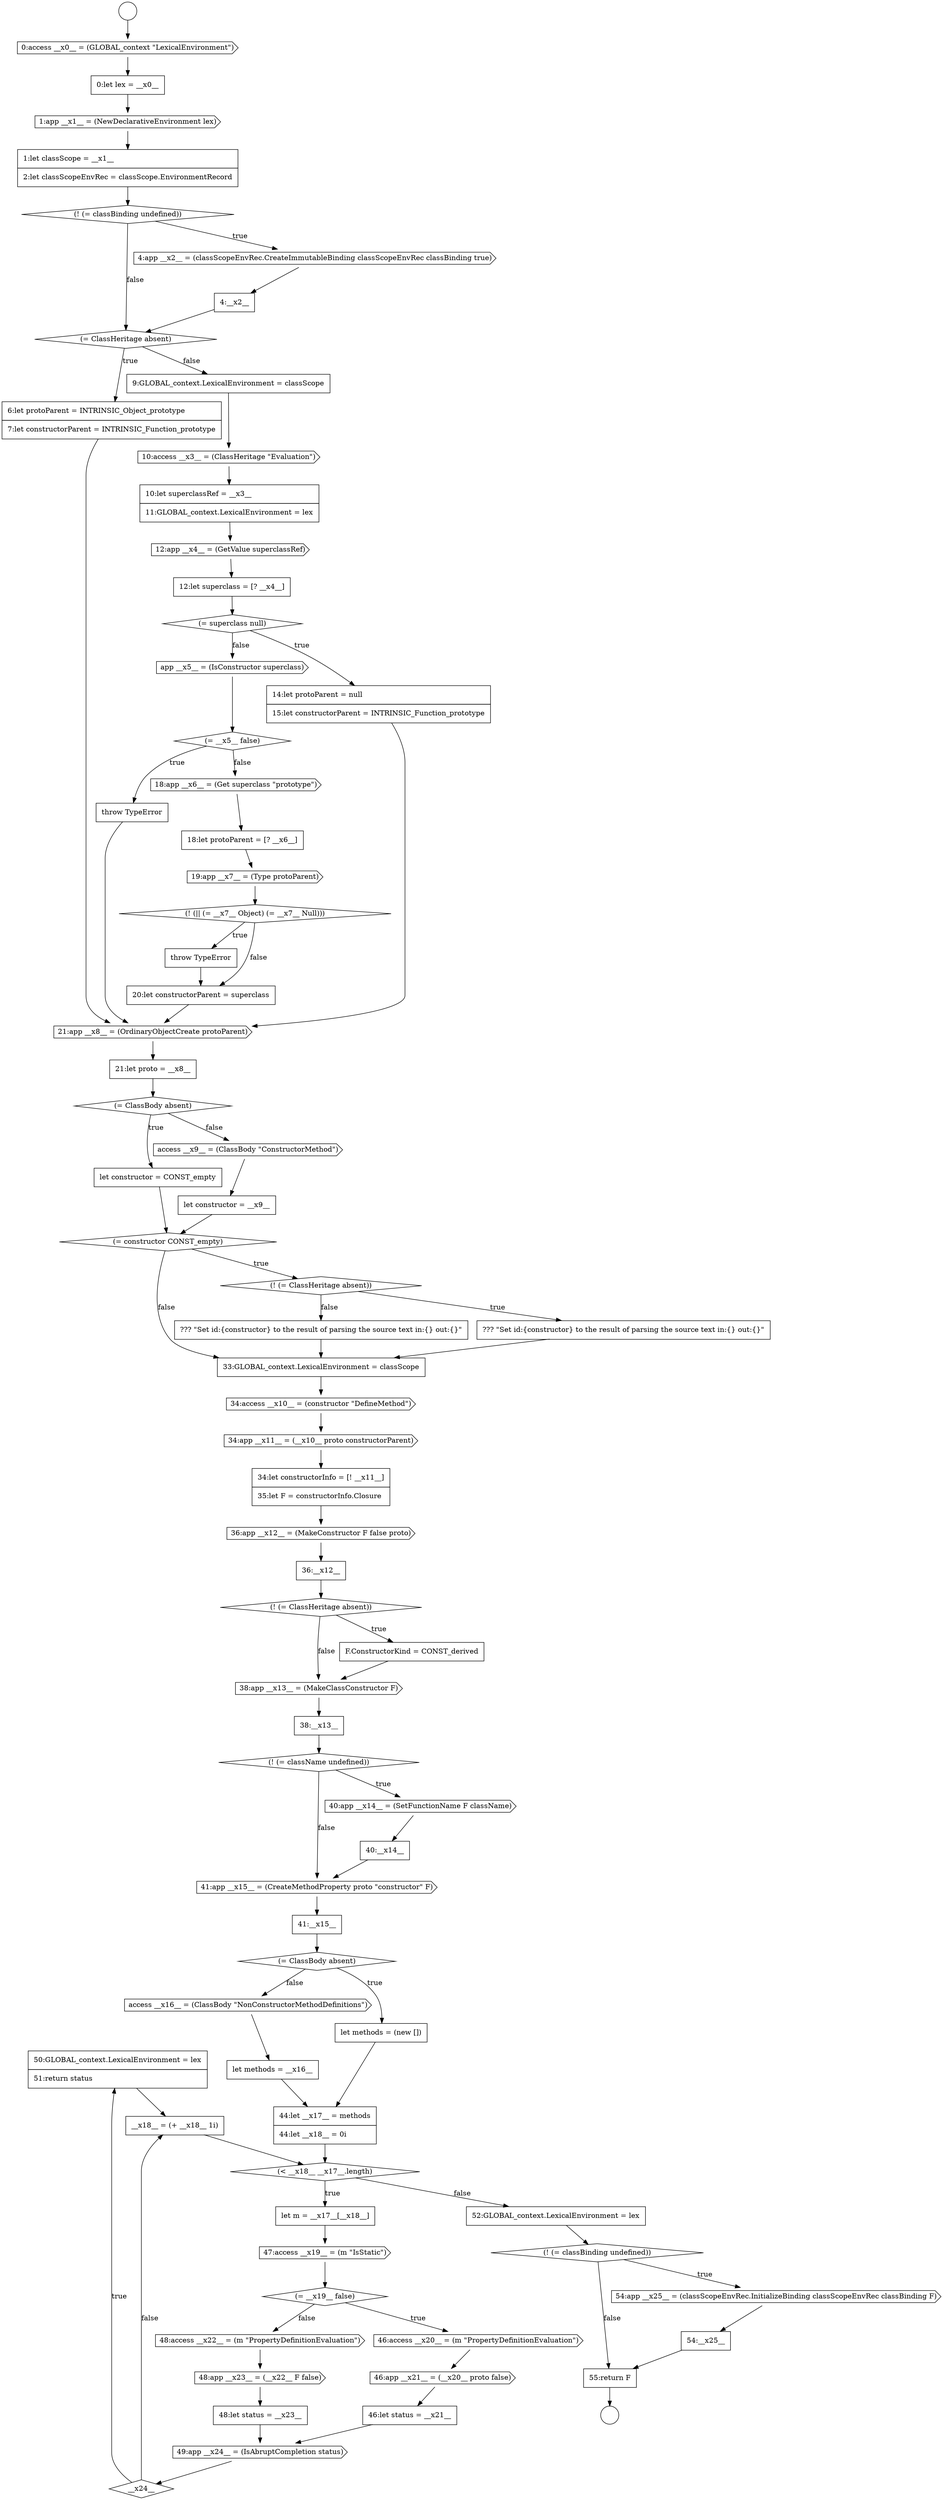digraph {
  node10081 [shape=none, margin=0, label=<<font color="black">
    <table border="0" cellborder="1" cellspacing="0" cellpadding="10">
      <tr><td align="left">50:GLOBAL_context.LexicalEnvironment = lex</td></tr>
      <tr><td align="left">51:return status</td></tr>
    </table>
  </font>> color="black" fillcolor="white" style=filled]
  node10049 [shape=none, margin=0, label=<<font color="black">
    <table border="0" cellborder="1" cellspacing="0" cellpadding="10">
      <tr><td align="left">33:GLOBAL_context.LexicalEnvironment = classScope</td></tr>
    </table>
  </font>> color="black" fillcolor="white" style=filled]
  node10062 [shape=cds, label=<<font color="black">41:app __x15__ = (CreateMethodProperty proto &quot;constructor&quot; F)</font>> color="black" fillcolor="white" style=filled]
  node10084 [shape=diamond, label=<<font color="black">(! (= classBinding undefined))</font>> color="black" fillcolor="white" style=filled]
  node10015 [shape=none, margin=0, label=<<font color="black">
    <table border="0" cellborder="1" cellspacing="0" cellpadding="10">
      <tr><td align="left">0:let lex = __x0__</td></tr>
    </table>
  </font>> color="black" fillcolor="white" style=filled]
  node10068 [shape=none, margin=0, label=<<font color="black">
    <table border="0" cellborder="1" cellspacing="0" cellpadding="10">
      <tr><td align="left">44:let __x17__ = methods</td></tr>
      <tr><td align="left">44:let __x18__ = 0i</td></tr>
    </table>
  </font>> color="black" fillcolor="white" style=filled]
  node10016 [shape=cds, label=<<font color="black">1:app __x1__ = (NewDeclarativeEnvironment lex)</font>> color="black" fillcolor="white" style=filled]
  node10061 [shape=none, margin=0, label=<<font color="black">
    <table border="0" cellborder="1" cellspacing="0" cellpadding="10">
      <tr><td align="left">40:__x14__</td></tr>
    </table>
  </font>> color="black" fillcolor="white" style=filled]
  node10017 [shape=none, margin=0, label=<<font color="black">
    <table border="0" cellborder="1" cellspacing="0" cellpadding="10">
      <tr><td align="left">1:let classScope = __x1__</td></tr>
      <tr><td align="left">2:let classScopeEnvRec = classScope.EnvironmentRecord</td></tr>
    </table>
  </font>> color="black" fillcolor="white" style=filled]
  node10039 [shape=cds, label=<<font color="black">21:app __x8__ = (OrdinaryObjectCreate protoParent)</font>> color="black" fillcolor="white" style=filled]
  node10022 [shape=none, margin=0, label=<<font color="black">
    <table border="0" cellborder="1" cellspacing="0" cellpadding="10">
      <tr><td align="left">6:let protoParent = INTRINSIC_Object_prototype</td></tr>
      <tr><td align="left">7:let constructorParent = INTRINSIC_Function_prototype</td></tr>
    </table>
  </font>> color="black" fillcolor="white" style=filled]
  node10078 [shape=none, margin=0, label=<<font color="black">
    <table border="0" cellborder="1" cellspacing="0" cellpadding="10">
      <tr><td align="left">48:let status = __x23__</td></tr>
    </table>
  </font>> color="black" fillcolor="white" style=filled]
  node10071 [shape=cds, label=<<font color="black">47:access __x19__ = (m &quot;IsStatic&quot;)</font>> color="black" fillcolor="white" style=filled]
  node10042 [shape=none, margin=0, label=<<font color="black">
    <table border="0" cellborder="1" cellspacing="0" cellpadding="10">
      <tr><td align="left">let constructor = CONST_empty</td></tr>
    </table>
  </font>> color="black" fillcolor="white" style=filled]
  node10053 [shape=cds, label=<<font color="black">36:app __x12__ = (MakeConstructor F false proto)</font>> color="black" fillcolor="white" style=filled]
  node10074 [shape=cds, label=<<font color="black">46:app __x21__ = (__x20__ proto false)</font>> color="black" fillcolor="white" style=filled]
  node10025 [shape=none, margin=0, label=<<font color="black">
    <table border="0" cellborder="1" cellspacing="0" cellpadding="10">
      <tr><td align="left">10:let superclassRef = __x3__</td></tr>
      <tr><td align="left">11:GLOBAL_context.LexicalEnvironment = lex</td></tr>
    </table>
  </font>> color="black" fillcolor="white" style=filled]
  node10046 [shape=diamond, label=<<font color="black">(! (= ClassHeritage absent))</font>> color="black" fillcolor="white" style=filled]
  node10085 [shape=cds, label=<<font color="black">54:app __x25__ = (classScopeEnvRec.InitializeBinding classScopeEnvRec classBinding F)</font>> color="black" fillcolor="white" style=filled]
  node10014 [shape=cds, label=<<font color="black">0:access __x0__ = (GLOBAL_context &quot;LexicalEnvironment&quot;)</font>> color="black" fillcolor="white" style=filled]
  node10070 [shape=none, margin=0, label=<<font color="black">
    <table border="0" cellborder="1" cellspacing="0" cellpadding="10">
      <tr><td align="left">let m = __x17__[__x18__]</td></tr>
    </table>
  </font>> color="black" fillcolor="white" style=filled]
  node10057 [shape=cds, label=<<font color="black">38:app __x13__ = (MakeClassConstructor F)</font>> color="black" fillcolor="white" style=filled]
  node10029 [shape=none, margin=0, label=<<font color="black">
    <table border="0" cellborder="1" cellspacing="0" cellpadding="10">
      <tr><td align="left">14:let protoParent = null</td></tr>
      <tr><td align="left">15:let constructorParent = INTRINSIC_Function_prototype</td></tr>
    </table>
  </font>> color="black" fillcolor="white" style=filled]
  node10038 [shape=none, margin=0, label=<<font color="black">
    <table border="0" cellborder="1" cellspacing="0" cellpadding="10">
      <tr><td align="left">20:let constructorParent = superclass</td></tr>
    </table>
  </font>> color="black" fillcolor="white" style=filled]
  node10067 [shape=none, margin=0, label=<<font color="black">
    <table border="0" cellborder="1" cellspacing="0" cellpadding="10">
      <tr><td align="left">let methods = __x16__</td></tr>
    </table>
  </font>> color="black" fillcolor="white" style=filled]
  node10035 [shape=cds, label=<<font color="black">19:app __x7__ = (Type protoParent)</font>> color="black" fillcolor="white" style=filled]
  node10021 [shape=diamond, label=<<font color="black">(= ClassHeritage absent)</font>> color="black" fillcolor="white" style=filled]
  node10052 [shape=none, margin=0, label=<<font color="black">
    <table border="0" cellborder="1" cellspacing="0" cellpadding="10">
      <tr><td align="left">34:let constructorInfo = [! __x11__]</td></tr>
      <tr><td align="left">35:let F = constructorInfo.Closure</td></tr>
    </table>
  </font>> color="black" fillcolor="white" style=filled]
  node10026 [shape=cds, label=<<font color="black">12:app __x4__ = (GetValue superclassRef)</font>> color="black" fillcolor="white" style=filled]
  node10047 [shape=none, margin=0, label=<<font color="black">
    <table border="0" cellborder="1" cellspacing="0" cellpadding="10">
      <tr><td align="left">??? &quot;Set id:{constructor} to the result of parsing the source text in:{} out:{}&quot;</td></tr>
    </table>
  </font>> color="black" fillcolor="white" style=filled]
  node10075 [shape=none, margin=0, label=<<font color="black">
    <table border="0" cellborder="1" cellspacing="0" cellpadding="10">
      <tr><td align="left">46:let status = __x21__</td></tr>
    </table>
  </font>> color="black" fillcolor="white" style=filled]
  node10058 [shape=none, margin=0, label=<<font color="black">
    <table border="0" cellborder="1" cellspacing="0" cellpadding="10">
      <tr><td align="left">38:__x13__</td></tr>
    </table>
  </font>> color="black" fillcolor="white" style=filled]
  node10069 [shape=diamond, label=<<font color="black">(&lt; __x18__ __x17__.length)</font>> color="black" fillcolor="white" style=filled]
  node10030 [shape=cds, label=<<font color="black">app __x5__ = (IsConstructor superclass)</font>> color="black" fillcolor="white" style=filled]
  node10079 [shape=cds, label=<<font color="black">49:app __x24__ = (IsAbruptCompletion status)</font>> color="black" fillcolor="white" style=filled]
  node10043 [shape=cds, label=<<font color="black">access __x9__ = (ClassBody &quot;ConstructorMethod&quot;)</font>> color="black" fillcolor="white" style=filled]
  node10044 [shape=none, margin=0, label=<<font color="black">
    <table border="0" cellborder="1" cellspacing="0" cellpadding="10">
      <tr><td align="left">let constructor = __x9__</td></tr>
    </table>
  </font>> color="black" fillcolor="white" style=filled]
  node10034 [shape=none, margin=0, label=<<font color="black">
    <table border="0" cellborder="1" cellspacing="0" cellpadding="10">
      <tr><td align="left">18:let protoParent = [? __x6__]</td></tr>
    </table>
  </font>> color="black" fillcolor="white" style=filled]
  node10083 [shape=none, margin=0, label=<<font color="black">
    <table border="0" cellborder="1" cellspacing="0" cellpadding="10">
      <tr><td align="left">52:GLOBAL_context.LexicalEnvironment = lex</td></tr>
    </table>
  </font>> color="black" fillcolor="white" style=filled]
  node10051 [shape=cds, label=<<font color="black">34:app __x11__ = (__x10__ proto constructorParent)</font>> color="black" fillcolor="white" style=filled]
  node10024 [shape=cds, label=<<font color="black">10:access __x3__ = (ClassHeritage &quot;Evaluation&quot;)</font>> color="black" fillcolor="white" style=filled]
  node10056 [shape=none, margin=0, label=<<font color="black">
    <table border="0" cellborder="1" cellspacing="0" cellpadding="10">
      <tr><td align="left">F.ConstructorKind = CONST_derived</td></tr>
    </table>
  </font>> color="black" fillcolor="white" style=filled]
  node10066 [shape=cds, label=<<font color="black">access __x16__ = (ClassBody &quot;NonConstructorMethodDefinitions&quot;)</font>> color="black" fillcolor="white" style=filled]
  node10037 [shape=none, margin=0, label=<<font color="black">
    <table border="0" cellborder="1" cellspacing="0" cellpadding="10">
      <tr><td align="left">throw TypeError</td></tr>
    </table>
  </font>> color="black" fillcolor="white" style=filled]
  node10019 [shape=cds, label=<<font color="black">4:app __x2__ = (classScopeEnvRec.CreateImmutableBinding classScopeEnvRec classBinding true)</font>> color="black" fillcolor="white" style=filled]
  node10020 [shape=none, margin=0, label=<<font color="black">
    <table border="0" cellborder="1" cellspacing="0" cellpadding="10">
      <tr><td align="left">4:__x2__</td></tr>
    </table>
  </font>> color="black" fillcolor="white" style=filled]
  node10076 [shape=cds, label=<<font color="black">48:access __x22__ = (m &quot;PropertyDefinitionEvaluation&quot;)</font>> color="black" fillcolor="white" style=filled]
  node10063 [shape=none, margin=0, label=<<font color="black">
    <table border="0" cellborder="1" cellspacing="0" cellpadding="10">
      <tr><td align="left">41:__x15__</td></tr>
    </table>
  </font>> color="black" fillcolor="white" style=filled]
  node10031 [shape=diamond, label=<<font color="black">(= __x5__ false)</font>> color="black" fillcolor="white" style=filled]
  node10080 [shape=diamond, label=<<font color="black">__x24__</font>> color="black" fillcolor="white" style=filled]
  node10059 [shape=diamond, label=<<font color="black">(! (= className undefined))</font>> color="black" fillcolor="white" style=filled]
  node10027 [shape=none, margin=0, label=<<font color="black">
    <table border="0" cellborder="1" cellspacing="0" cellpadding="10">
      <tr><td align="left">12:let superclass = [? __x4__]</td></tr>
    </table>
  </font>> color="black" fillcolor="white" style=filled]
  node10048 [shape=none, margin=0, label=<<font color="black">
    <table border="0" cellborder="1" cellspacing="0" cellpadding="10">
      <tr><td align="left">??? &quot;Set id:{constructor} to the result of parsing the source text in:{} out:{}&quot;</td></tr>
    </table>
  </font>> color="black" fillcolor="white" style=filled]
  node10055 [shape=diamond, label=<<font color="black">(! (= ClassHeritage absent))</font>> color="black" fillcolor="white" style=filled]
  node10012 [shape=circle label=" " color="black" fillcolor="white" style=filled]
  node10023 [shape=none, margin=0, label=<<font color="black">
    <table border="0" cellborder="1" cellspacing="0" cellpadding="10">
      <tr><td align="left">9:GLOBAL_context.LexicalEnvironment = classScope</td></tr>
    </table>
  </font>> color="black" fillcolor="white" style=filled]
  node10028 [shape=diamond, label=<<font color="black">(= superclass null)</font>> color="black" fillcolor="white" style=filled]
  node10018 [shape=diamond, label=<<font color="black">(! (= classBinding undefined))</font>> color="black" fillcolor="white" style=filled]
  node10082 [shape=none, margin=0, label=<<font color="black">
    <table border="0" cellborder="1" cellspacing="0" cellpadding="10">
      <tr><td align="left">__x18__ = (+ __x18__ 1i)</td></tr>
    </table>
  </font>> color="black" fillcolor="white" style=filled]
  node10033 [shape=cds, label=<<font color="black">18:app __x6__ = (Get superclass &quot;prototype&quot;)</font>> color="black" fillcolor="white" style=filled]
  node10072 [shape=diamond, label=<<font color="black">(= __x19__ false)</font>> color="black" fillcolor="white" style=filled]
  node10077 [shape=cds, label=<<font color="black">48:app __x23__ = (__x22__ F false)</font>> color="black" fillcolor="white" style=filled]
  node10050 [shape=cds, label=<<font color="black">34:access __x10__ = (constructor &quot;DefineMethod&quot;)</font>> color="black" fillcolor="white" style=filled]
  node10040 [shape=none, margin=0, label=<<font color="black">
    <table border="0" cellborder="1" cellspacing="0" cellpadding="10">
      <tr><td align="left">21:let proto = __x8__</td></tr>
    </table>
  </font>> color="black" fillcolor="white" style=filled]
  node10065 [shape=none, margin=0, label=<<font color="black">
    <table border="0" cellborder="1" cellspacing="0" cellpadding="10">
      <tr><td align="left">let methods = (new [])</td></tr>
    </table>
  </font>> color="black" fillcolor="white" style=filled]
  node10087 [shape=none, margin=0, label=<<font color="black">
    <table border="0" cellborder="1" cellspacing="0" cellpadding="10">
      <tr><td align="left">55:return F</td></tr>
    </table>
  </font>> color="black" fillcolor="white" style=filled]
  node10041 [shape=diamond, label=<<font color="black">(= ClassBody absent)</font>> color="black" fillcolor="white" style=filled]
  node10054 [shape=none, margin=0, label=<<font color="black">
    <table border="0" cellborder="1" cellspacing="0" cellpadding="10">
      <tr><td align="left">36:__x12__</td></tr>
    </table>
  </font>> color="black" fillcolor="white" style=filled]
  node10073 [shape=cds, label=<<font color="black">46:access __x20__ = (m &quot;PropertyDefinitionEvaluation&quot;)</font>> color="black" fillcolor="white" style=filled]
  node10064 [shape=diamond, label=<<font color="black">(= ClassBody absent)</font>> color="black" fillcolor="white" style=filled]
  node10036 [shape=diamond, label=<<font color="black">(! (|| (= __x7__ Object) (= __x7__ Null)))</font>> color="black" fillcolor="white" style=filled]
  node10032 [shape=none, margin=0, label=<<font color="black">
    <table border="0" cellborder="1" cellspacing="0" cellpadding="10">
      <tr><td align="left">throw TypeError</td></tr>
    </table>
  </font>> color="black" fillcolor="white" style=filled]
  node10045 [shape=diamond, label=<<font color="black">(= constructor CONST_empty)</font>> color="black" fillcolor="white" style=filled]
  node10060 [shape=cds, label=<<font color="black">40:app __x14__ = (SetFunctionName F className)</font>> color="black" fillcolor="white" style=filled]
  node10086 [shape=none, margin=0, label=<<font color="black">
    <table border="0" cellborder="1" cellspacing="0" cellpadding="10">
      <tr><td align="left">54:__x25__</td></tr>
    </table>
  </font>> color="black" fillcolor="white" style=filled]
  node10013 [shape=circle label=" " color="black" fillcolor="white" style=filled]
  node10028 -> node10029 [label=<<font color="black">true</font>> color="black"]
  node10028 -> node10030 [label=<<font color="black">false</font>> color="black"]
  node10045 -> node10046 [label=<<font color="black">true</font>> color="black"]
  node10045 -> node10049 [label=<<font color="black">false</font>> color="black"]
  node10023 -> node10024 [ color="black"]
  node10050 -> node10051 [ color="black"]
  node10019 -> node10020 [ color="black"]
  node10074 -> node10075 [ color="black"]
  node10049 -> node10050 [ color="black"]
  node10034 -> node10035 [ color="black"]
  node10027 -> node10028 [ color="black"]
  node10014 -> node10015 [ color="black"]
  node10041 -> node10042 [label=<<font color="black">true</font>> color="black"]
  node10041 -> node10043 [label=<<font color="black">false</font>> color="black"]
  node10042 -> node10045 [ color="black"]
  node10040 -> node10041 [ color="black"]
  node10036 -> node10037 [label=<<font color="black">true</font>> color="black"]
  node10036 -> node10038 [label=<<font color="black">false</font>> color="black"]
  node10078 -> node10079 [ color="black"]
  node10071 -> node10072 [ color="black"]
  node10030 -> node10031 [ color="black"]
  node10058 -> node10059 [ color="black"]
  node10048 -> node10049 [ color="black"]
  node10022 -> node10039 [ color="black"]
  node10033 -> node10034 [ color="black"]
  node10047 -> node10049 [ color="black"]
  node10064 -> node10065 [label=<<font color="black">true</font>> color="black"]
  node10064 -> node10066 [label=<<font color="black">false</font>> color="black"]
  node10075 -> node10079 [ color="black"]
  node10082 -> node10069 [ color="black"]
  node10080 -> node10081 [label=<<font color="black">true</font>> color="black"]
  node10080 -> node10082 [label=<<font color="black">false</font>> color="black"]
  node10068 -> node10069 [ color="black"]
  node10053 -> node10054 [ color="black"]
  node10021 -> node10022 [label=<<font color="black">true</font>> color="black"]
  node10021 -> node10023 [label=<<font color="black">false</font>> color="black"]
  node10070 -> node10071 [ color="black"]
  node10025 -> node10026 [ color="black"]
  node10065 -> node10068 [ color="black"]
  node10037 -> node10038 [ color="black"]
  node10079 -> node10080 [ color="black"]
  node10073 -> node10074 [ color="black"]
  node10012 -> node10014 [ color="black"]
  node10085 -> node10086 [ color="black"]
  node10038 -> node10039 [ color="black"]
  node10077 -> node10078 [ color="black"]
  node10020 -> node10021 [ color="black"]
  node10084 -> node10085 [label=<<font color="black">true</font>> color="black"]
  node10084 -> node10087 [label=<<font color="black">false</font>> color="black"]
  node10061 -> node10062 [ color="black"]
  node10063 -> node10064 [ color="black"]
  node10054 -> node10055 [ color="black"]
  node10052 -> node10053 [ color="black"]
  node10086 -> node10087 [ color="black"]
  node10029 -> node10039 [ color="black"]
  node10024 -> node10025 [ color="black"]
  node10072 -> node10073 [label=<<font color="black">true</font>> color="black"]
  node10072 -> node10076 [label=<<font color="black">false</font>> color="black"]
  node10069 -> node10070 [label=<<font color="black">true</font>> color="black"]
  node10069 -> node10083 [label=<<font color="black">false</font>> color="black"]
  node10076 -> node10077 [ color="black"]
  node10062 -> node10063 [ color="black"]
  node10066 -> node10067 [ color="black"]
  node10087 -> node10013 [ color="black"]
  node10059 -> node10060 [label=<<font color="black">true</font>> color="black"]
  node10059 -> node10062 [label=<<font color="black">false</font>> color="black"]
  node10057 -> node10058 [ color="black"]
  node10051 -> node10052 [ color="black"]
  node10060 -> node10061 [ color="black"]
  node10044 -> node10045 [ color="black"]
  node10081 -> node10082 [ color="black"]
  node10056 -> node10057 [ color="black"]
  node10032 -> node10039 [ color="black"]
  node10017 -> node10018 [ color="black"]
  node10046 -> node10047 [label=<<font color="black">true</font>> color="black"]
  node10046 -> node10048 [label=<<font color="black">false</font>> color="black"]
  node10026 -> node10027 [ color="black"]
  node10015 -> node10016 [ color="black"]
  node10043 -> node10044 [ color="black"]
  node10039 -> node10040 [ color="black"]
  node10016 -> node10017 [ color="black"]
  node10018 -> node10019 [label=<<font color="black">true</font>> color="black"]
  node10018 -> node10021 [label=<<font color="black">false</font>> color="black"]
  node10055 -> node10056 [label=<<font color="black">true</font>> color="black"]
  node10055 -> node10057 [label=<<font color="black">false</font>> color="black"]
  node10067 -> node10068 [ color="black"]
  node10035 -> node10036 [ color="black"]
  node10083 -> node10084 [ color="black"]
  node10031 -> node10032 [label=<<font color="black">true</font>> color="black"]
  node10031 -> node10033 [label=<<font color="black">false</font>> color="black"]
}
